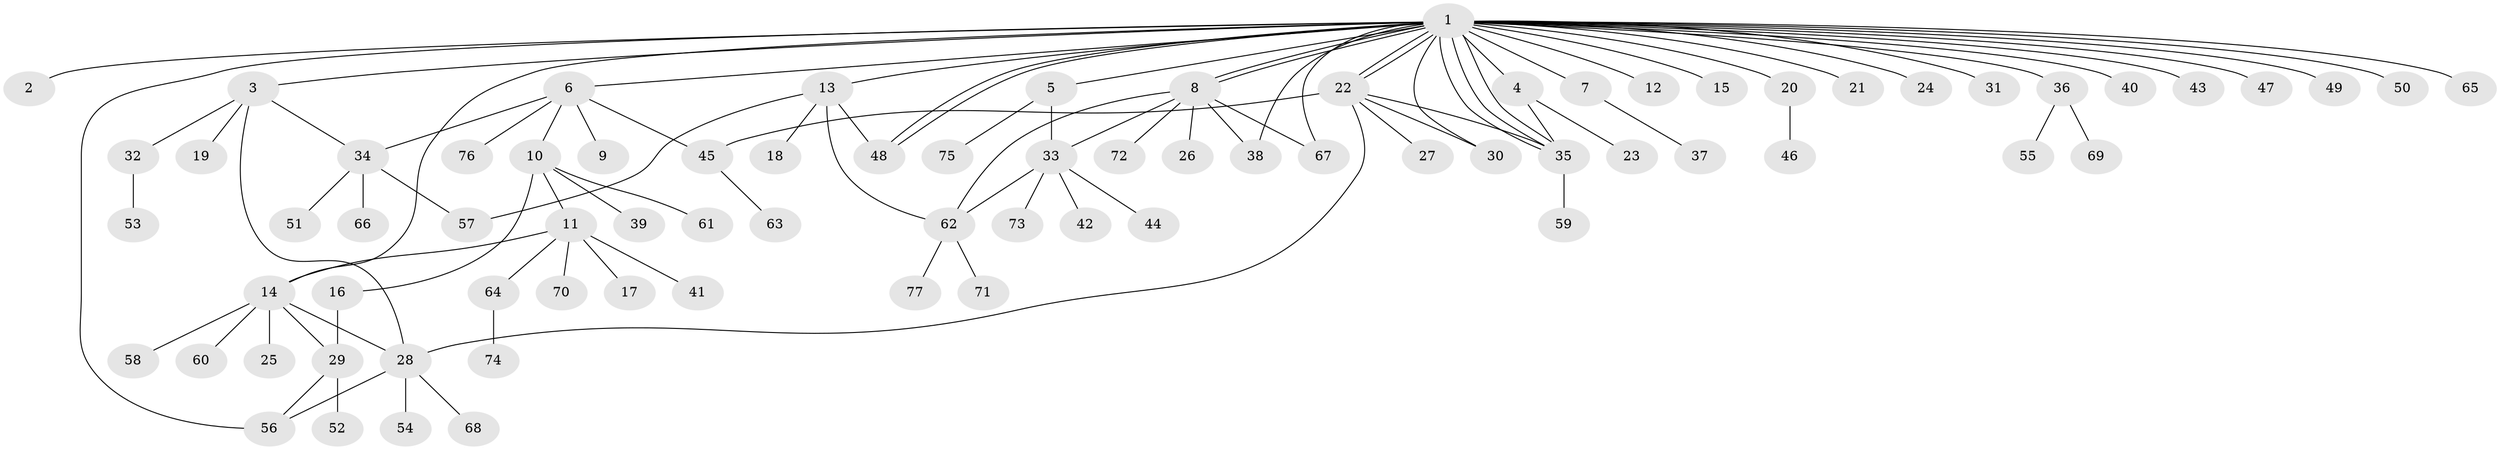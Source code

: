 // Generated by graph-tools (version 1.1) at 2025/14/03/09/25 04:14:22]
// undirected, 77 vertices, 99 edges
graph export_dot {
graph [start="1"]
  node [color=gray90,style=filled];
  1;
  2;
  3;
  4;
  5;
  6;
  7;
  8;
  9;
  10;
  11;
  12;
  13;
  14;
  15;
  16;
  17;
  18;
  19;
  20;
  21;
  22;
  23;
  24;
  25;
  26;
  27;
  28;
  29;
  30;
  31;
  32;
  33;
  34;
  35;
  36;
  37;
  38;
  39;
  40;
  41;
  42;
  43;
  44;
  45;
  46;
  47;
  48;
  49;
  50;
  51;
  52;
  53;
  54;
  55;
  56;
  57;
  58;
  59;
  60;
  61;
  62;
  63;
  64;
  65;
  66;
  67;
  68;
  69;
  70;
  71;
  72;
  73;
  74;
  75;
  76;
  77;
  1 -- 2;
  1 -- 3;
  1 -- 4;
  1 -- 5;
  1 -- 6;
  1 -- 7;
  1 -- 8;
  1 -- 8;
  1 -- 12;
  1 -- 13;
  1 -- 14;
  1 -- 15;
  1 -- 20;
  1 -- 21;
  1 -- 22;
  1 -- 22;
  1 -- 24;
  1 -- 30;
  1 -- 31;
  1 -- 35;
  1 -- 35;
  1 -- 35;
  1 -- 36;
  1 -- 38;
  1 -- 40;
  1 -- 43;
  1 -- 47;
  1 -- 48;
  1 -- 48;
  1 -- 49;
  1 -- 50;
  1 -- 56;
  1 -- 65;
  1 -- 67;
  3 -- 19;
  3 -- 28;
  3 -- 32;
  3 -- 34;
  4 -- 23;
  4 -- 35;
  5 -- 33;
  5 -- 75;
  6 -- 9;
  6 -- 10;
  6 -- 34;
  6 -- 45;
  6 -- 76;
  7 -- 37;
  8 -- 26;
  8 -- 33;
  8 -- 38;
  8 -- 62;
  8 -- 67;
  8 -- 72;
  10 -- 11;
  10 -- 16;
  10 -- 39;
  10 -- 61;
  11 -- 14;
  11 -- 17;
  11 -- 41;
  11 -- 64;
  11 -- 70;
  13 -- 18;
  13 -- 48;
  13 -- 57;
  13 -- 62;
  14 -- 25;
  14 -- 28;
  14 -- 29;
  14 -- 58;
  14 -- 60;
  16 -- 29;
  20 -- 46;
  22 -- 27;
  22 -- 28;
  22 -- 30;
  22 -- 35;
  22 -- 45;
  28 -- 54;
  28 -- 56;
  28 -- 68;
  29 -- 52;
  29 -- 56;
  32 -- 53;
  33 -- 42;
  33 -- 44;
  33 -- 62;
  33 -- 73;
  34 -- 51;
  34 -- 57;
  34 -- 66;
  35 -- 59;
  36 -- 55;
  36 -- 69;
  45 -- 63;
  62 -- 71;
  62 -- 77;
  64 -- 74;
}
